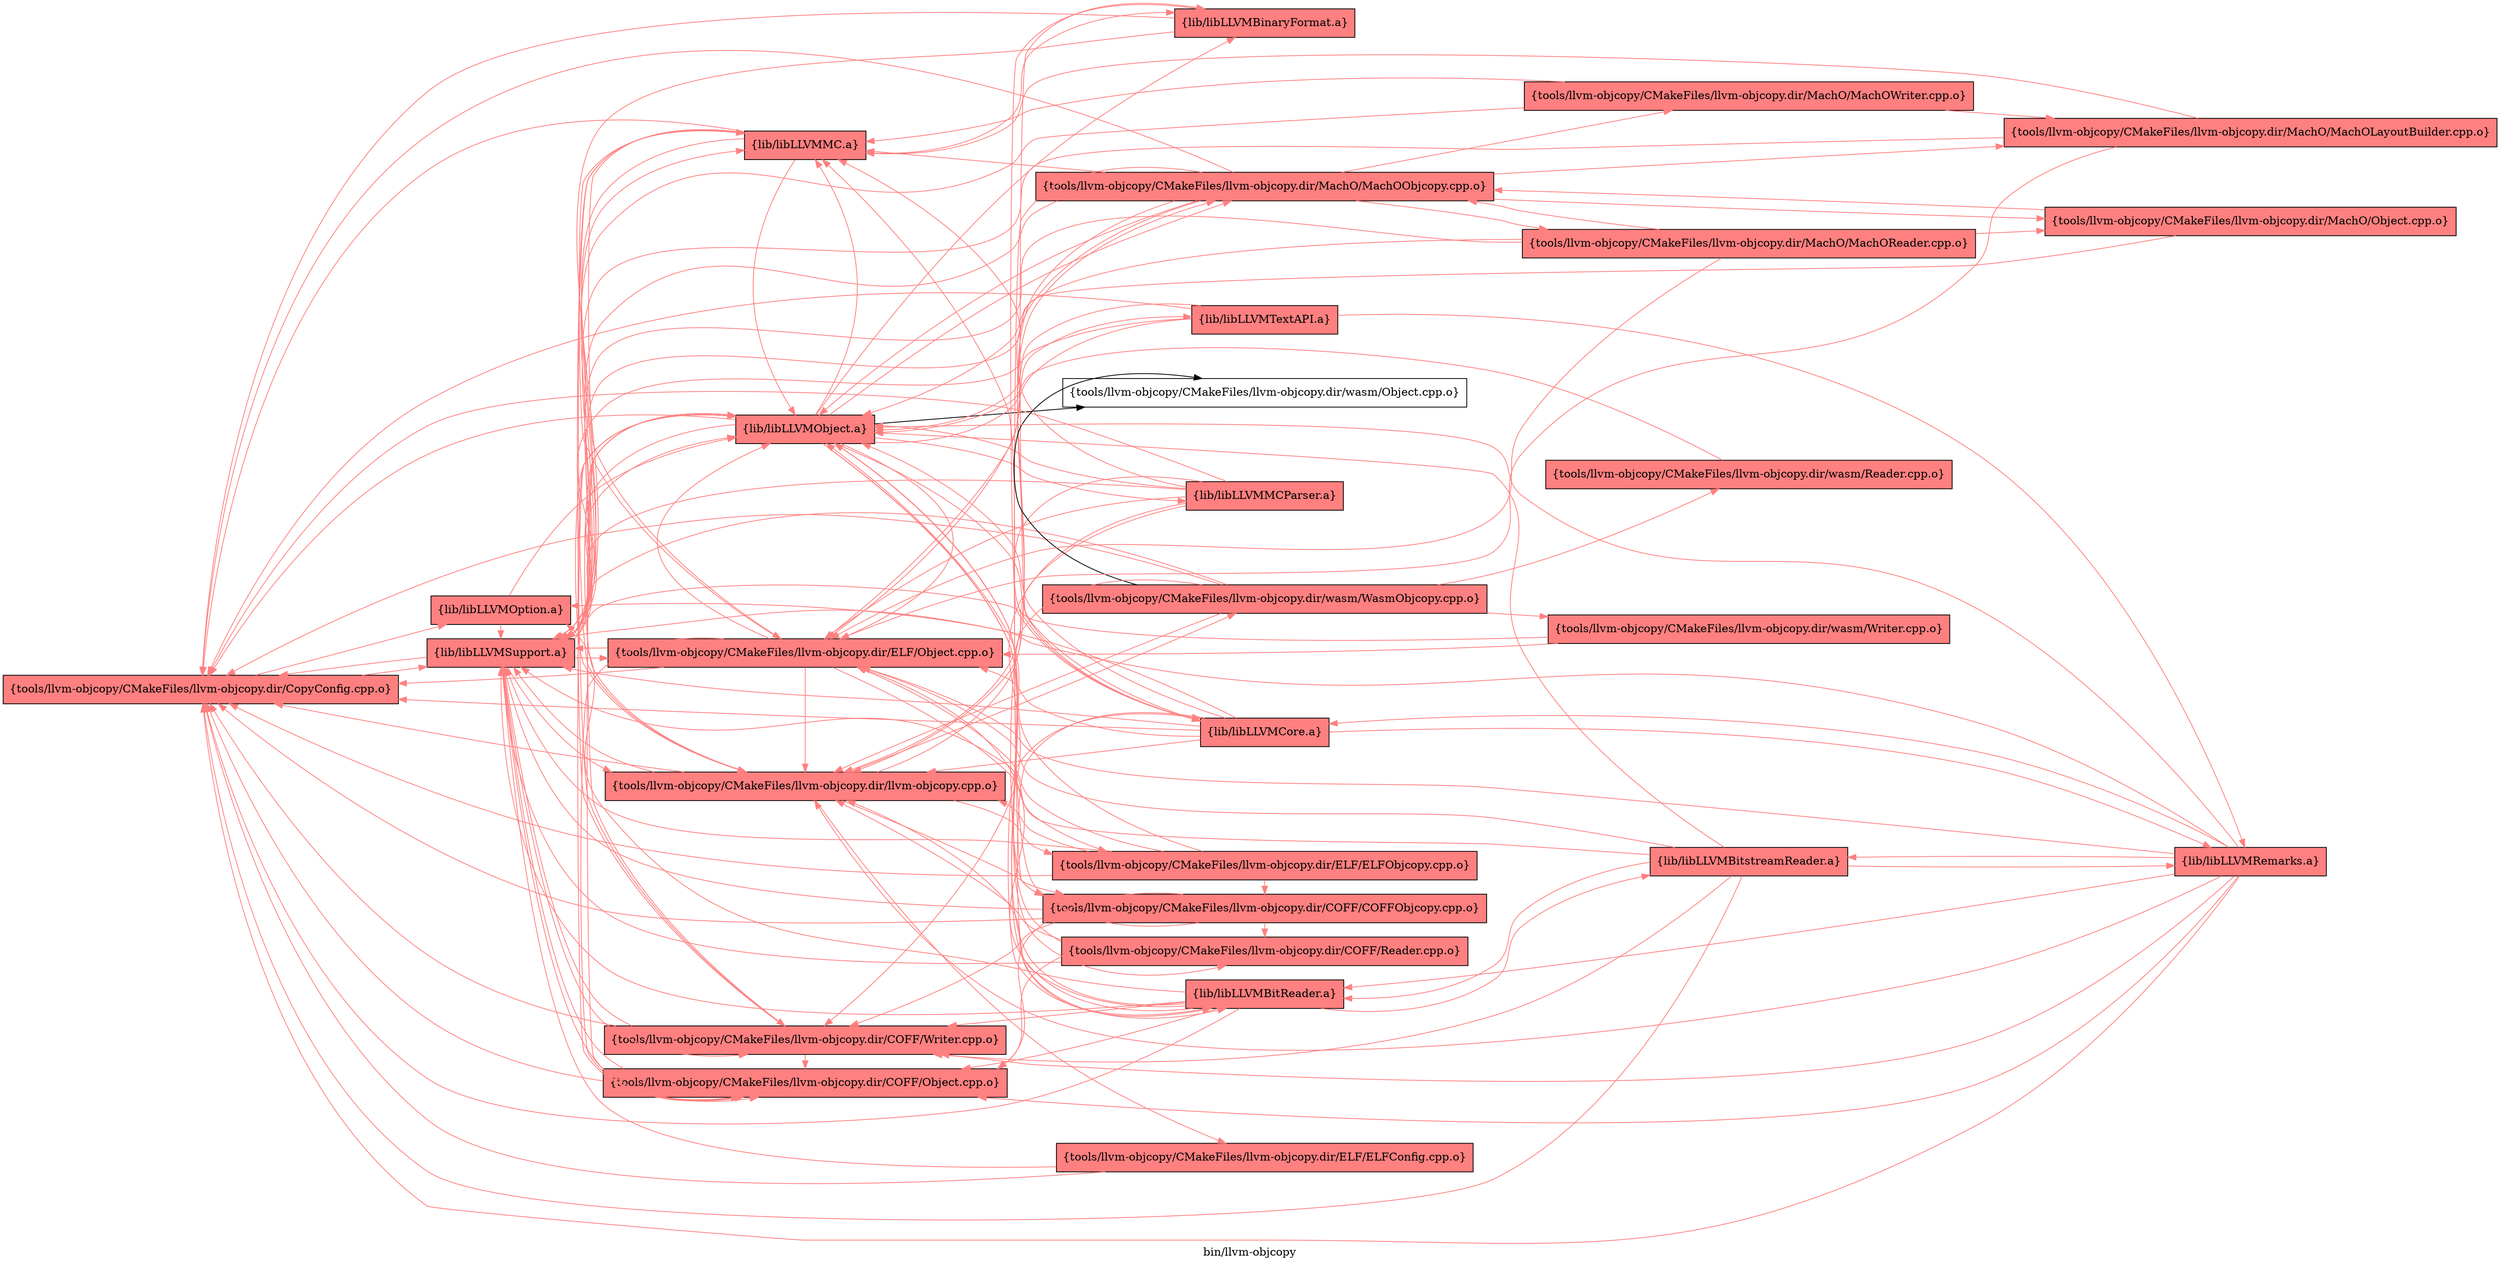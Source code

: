 digraph "bin/llvm-objcopy" {
	label="bin/llvm-objcopy";
	rankdir="LR"
	{ rank=same; Node0x559671b17498;  }
	{ rank=same; Node0x559671b191a8; Node0x559671b19658;  }
	{ rank=same; Node0x559671b18c58; Node0x559671b181b8; Node0x559671b11408; Node0x559671b112c8; Node0x559671b10288; Node0x559671b17308;  }
	{ rank=same; Node0x559671b13078; Node0x559671b17ee8; Node0x559671b15418; Node0x559671b10648; Node0x559671b11f48; Node0x559671b17998; Node0x559671b16458; Node0x559671b14b08; Node0x559671b17f88; Node0x559671b0fab8; Node0x559671b107d8; Node0x559671b16fe8;  }

	Node0x559671b17498 [shape=record,shape=box,style=filled,fillcolor="1.000000 0.5 1",group=1,label="{tools/llvm-objcopy/CMakeFiles/llvm-objcopy.dir/CopyConfig.cpp.o}"];
	Node0x559671b17498 -> Node0x559671b191a8[color="1.000000 0.5 1"];
	Node0x559671b17498 -> Node0x559671b19658[color="1.000000 0.5 1"];
	Node0x559671b191a8 [shape=record,shape=box,style=filled,fillcolor="1.000000 0.5 1",group=1,label="{lib/libLLVMOption.a}"];
	Node0x559671b191a8 -> Node0x559671b19658[color="1.000000 0.5 1"];
	Node0x559671b191a8 -> Node0x559671b18c58[color="1.000000 0.5 1"];
	Node0x559671b19658 [shape=record,shape=box,style=filled,fillcolor="1.000000 0.5 1",group=1,label="{lib/libLLVMSupport.a}"];
	Node0x559671b19658 -> Node0x559671b18c58[color="1.000000 0.5 1"];
	Node0x559671b19658 -> Node0x559671b181b8[color="1.000000 0.5 1"];
	Node0x559671b19658 -> Node0x559671b17498[color="1.000000 0.5 1"];
	Node0x559671b19658 -> Node0x559671b11408[color="1.000000 0.5 1"];
	Node0x559671b19658 -> Node0x559671b112c8[color="1.000000 0.5 1"];
	Node0x559671b19658 -> Node0x559671b10288[color="1.000000 0.5 1"];
	Node0x559671b19658 -> Node0x559671b17308[color="1.000000 0.5 1"];
	Node0x559671b181b8 [shape=record,shape=box,style=filled,fillcolor="1.000000 0.5 1",group=1,label="{tools/llvm-objcopy/CMakeFiles/llvm-objcopy.dir/llvm-objcopy.cpp.o}"];
	Node0x559671b181b8 -> Node0x559671b17498[color="1.000000 0.5 1"];
	Node0x559671b181b8 -> Node0x559671b17f88[color="1.000000 0.5 1"];
	Node0x559671b181b8 -> Node0x559671b0fab8[color="1.000000 0.5 1"];
	Node0x559671b181b8 -> Node0x559671b107d8[color="1.000000 0.5 1"];
	Node0x559671b181b8 -> Node0x559671b10648[color="1.000000 0.5 1"];
	Node0x559671b181b8 -> Node0x559671b16fe8[color="1.000000 0.5 1"];
	Node0x559671b181b8 -> Node0x559671b18c58[color="1.000000 0.5 1"];
	Node0x559671b181b8 -> Node0x559671b19658[color="1.000000 0.5 1"];
	Node0x559671b17f88 [shape=record,shape=box,style=filled,fillcolor="1.000000 0.5 1",group=1,label="{tools/llvm-objcopy/CMakeFiles/llvm-objcopy.dir/COFF/COFFObjcopy.cpp.o}"];
	Node0x559671b17f88 -> Node0x559671b17498[color="1.000000 0.5 1"];
	Node0x559671b17f88 -> Node0x559671b112c8[color="1.000000 0.5 1"];
	Node0x559671b17f88 -> Node0x559671b11f48[color="1.000000 0.5 1"];
	Node0x559671b17f88 -> Node0x559671b10288[color="1.000000 0.5 1"];
	Node0x559671b17f88 -> Node0x559671b19658[color="1.000000 0.5 1"];
	Node0x559671b17f88 -> Node0x559671b17308[color="1.000000 0.5 1"];
	Node0x559671b0fab8 [shape=record,shape=box,style=filled,fillcolor="1.000000 0.5 1",group=1,label="{tools/llvm-objcopy/CMakeFiles/llvm-objcopy.dir/ELF/ELFConfig.cpp.o}"];
	Node0x559671b0fab8 -> Node0x559671b17498[color="1.000000 0.5 1"];
	Node0x559671b0fab8 -> Node0x559671b19658[color="1.000000 0.5 1"];
	Node0x559671b107d8 [shape=record,shape=box,style=filled,fillcolor="1.000000 0.5 1",group=1,label="{tools/llvm-objcopy/CMakeFiles/llvm-objcopy.dir/ELF/ELFObjcopy.cpp.o}"];
	Node0x559671b107d8 -> Node0x559671b17498[color="1.000000 0.5 1"];
	Node0x559671b107d8 -> Node0x559671b181b8[color="1.000000 0.5 1"];
	Node0x559671b107d8 -> Node0x559671b17f88[color="1.000000 0.5 1"];
	Node0x559671b107d8 -> Node0x559671b11408[color="1.000000 0.5 1"];
	Node0x559671b107d8 -> Node0x559671b18c58[color="1.000000 0.5 1"];
	Node0x559671b107d8 -> Node0x559671b19658[color="1.000000 0.5 1"];
	Node0x559671b10648 [shape=record,shape=box,style=filled,fillcolor="1.000000 0.5 1",group=1,label="{tools/llvm-objcopy/CMakeFiles/llvm-objcopy.dir/MachO/MachOObjcopy.cpp.o}"];
	Node0x559671b10648 -> Node0x559671b17498[color="1.000000 0.5 1"];
	Node0x559671b10648 -> Node0x559671b181b8[color="1.000000 0.5 1"];
	Node0x559671b10648 -> Node0x559671b17f88[color="1.000000 0.5 1"];
	Node0x559671b10648 -> Node0x559671b11408[color="1.000000 0.5 1"];
	Node0x559671b10648 -> Node0x559671b0fec8[color="1.000000 0.5 1"];
	Node0x559671b10648 -> Node0x559671b10198[color="1.000000 0.5 1"];
	Node0x559671b10648 -> Node0x559671b14838[color="1.000000 0.5 1"];
	Node0x559671b10648 -> Node0x559671b13898[color="1.000000 0.5 1"];
	Node0x559671b10648 -> Node0x559671b18c58[color="1.000000 0.5 1"];
	Node0x559671b10648 -> Node0x559671b19658[color="1.000000 0.5 1"];
	Node0x559671b10648 -> Node0x559671b17308[color="1.000000 0.5 1"];
	Node0x559671b16fe8 [shape=record,shape=box,style=filled,fillcolor="1.000000 0.5 1",group=1,label="{tools/llvm-objcopy/CMakeFiles/llvm-objcopy.dir/wasm/WasmObjcopy.cpp.o}"];
	Node0x559671b16fe8 -> Node0x559671b17498[color="1.000000 0.5 1"];
	Node0x559671b16fe8 -> Node0x559671b181b8[color="1.000000 0.5 1"];
	Node0x559671b16fe8 -> Node0x559671b17f88[color="1.000000 0.5 1"];
	Node0x559671b16fe8 -> Node0x559671b13078;
	Node0x559671b16fe8 -> Node0x559671b133e8[color="1.000000 0.5 1"];
	Node0x559671b16fe8 -> Node0x559671b12c68[color="1.000000 0.5 1"];
	Node0x559671b16fe8 -> Node0x559671b19658[color="1.000000 0.5 1"];
	Node0x559671b18c58 [shape=record,shape=box,style=filled,fillcolor="1.000000 0.5 1",group=1,label="{lib/libLLVMObject.a}"];
	Node0x559671b18c58 -> Node0x559671b17498[color="1.000000 0.5 1"];
	Node0x559671b18c58 -> Node0x559671b181b8[color="1.000000 0.5 1"];
	Node0x559671b18c58 -> Node0x559671b112c8[color="1.000000 0.5 1"];
	Node0x559671b18c58 -> Node0x559671b11408[color="1.000000 0.5 1"];
	Node0x559671b18c58 -> Node0x559671b13078;
	Node0x559671b18c58 -> Node0x559671b19658[color="1.000000 0.5 1"];
	Node0x559671b18c58 -> Node0x559671b10288[color="1.000000 0.5 1"];
	Node0x559671b18c58 -> Node0x559671b17ee8[color="1.000000 0.5 1"];
	Node0x559671b18c58 -> Node0x559671b15418[color="1.000000 0.5 1"];
	Node0x559671b18c58 -> Node0x559671b10648[color="1.000000 0.5 1"];
	Node0x559671b18c58 -> Node0x559671b11f48[color="1.000000 0.5 1"];
	Node0x559671b18c58 -> Node0x559671b17308[color="1.000000 0.5 1"];
	Node0x559671b18c58 -> Node0x559671b17998[color="1.000000 0.5 1"];
	Node0x559671b18c58 -> Node0x559671b16458[color="1.000000 0.5 1"];
	Node0x559671b18c58 -> Node0x559671b14b08[color="1.000000 0.5 1"];
	Node0x559671b112c8 [shape=record,shape=box,style=filled,fillcolor="1.000000 0.5 1",group=1,label="{tools/llvm-objcopy/CMakeFiles/llvm-objcopy.dir/COFF/Object.cpp.o}"];
	Node0x559671b112c8 -> Node0x559671b17498[color="1.000000 0.5 1"];
	Node0x559671b112c8 -> Node0x559671b18c58[color="1.000000 0.5 1"];
	Node0x559671b112c8 -> Node0x559671b19658[color="1.000000 0.5 1"];
	Node0x559671b11f48 [shape=record,shape=box,style=filled,fillcolor="1.000000 0.5 1",group=1,label="{tools/llvm-objcopy/CMakeFiles/llvm-objcopy.dir/COFF/Reader.cpp.o}"];
	Node0x559671b11f48 -> Node0x559671b181b8[color="1.000000 0.5 1"];
	Node0x559671b11f48 -> Node0x559671b112c8[color="1.000000 0.5 1"];
	Node0x559671b11f48 -> Node0x559671b18c58[color="1.000000 0.5 1"];
	Node0x559671b11f48 -> Node0x559671b19658[color="1.000000 0.5 1"];
	Node0x559671b10288 [shape=record,shape=box,style=filled,fillcolor="1.000000 0.5 1",group=1,label="{tools/llvm-objcopy/CMakeFiles/llvm-objcopy.dir/COFF/Writer.cpp.o}"];
	Node0x559671b10288 -> Node0x559671b17498[color="1.000000 0.5 1"];
	Node0x559671b10288 -> Node0x559671b112c8[color="1.000000 0.5 1"];
	Node0x559671b10288 -> Node0x559671b18c58[color="1.000000 0.5 1"];
	Node0x559671b10288 -> Node0x559671b19658[color="1.000000 0.5 1"];
	Node0x559671b10288 -> Node0x559671b17308[color="1.000000 0.5 1"];
	Node0x559671b17308 [shape=record,shape=box,style=filled,fillcolor="1.000000 0.5 1",group=1,label="{lib/libLLVMMC.a}"];
	Node0x559671b17308 -> Node0x559671b17498[color="1.000000 0.5 1"];
	Node0x559671b17308 -> Node0x559671b11408[color="1.000000 0.5 1"];
	Node0x559671b17308 -> Node0x559671b18c58[color="1.000000 0.5 1"];
	Node0x559671b17308 -> Node0x559671b19658[color="1.000000 0.5 1"];
	Node0x559671b17308 -> Node0x559671b15418[color="1.000000 0.5 1"];
	Node0x559671b17308 -> Node0x559671b181b8[color="1.000000 0.5 1"];
	Node0x559671b11408 [shape=record,shape=box,style=filled,fillcolor="1.000000 0.5 1",group=1,label="{tools/llvm-objcopy/CMakeFiles/llvm-objcopy.dir/ELF/Object.cpp.o}"];
	Node0x559671b11408 -> Node0x559671b17498[color="1.000000 0.5 1"];
	Node0x559671b11408 -> Node0x559671b181b8[color="1.000000 0.5 1"];
	Node0x559671b11408 -> Node0x559671b112c8[color="1.000000 0.5 1"];
	Node0x559671b11408 -> Node0x559671b107d8[color="1.000000 0.5 1"];
	Node0x559671b11408 -> Node0x559671b18c58[color="1.000000 0.5 1"];
	Node0x559671b11408 -> Node0x559671b19658[color="1.000000 0.5 1"];
	Node0x559671b11408 -> Node0x559671b17308[color="1.000000 0.5 1"];
	Node0x559671b0fec8 [shape=record,shape=box,style=filled,fillcolor="1.000000 0.5 1",group=1,label="{tools/llvm-objcopy/CMakeFiles/llvm-objcopy.dir/MachO/MachOReader.cpp.o}"];
	Node0x559671b0fec8 -> Node0x559671b11408[color="1.000000 0.5 1"];
	Node0x559671b0fec8 -> Node0x559671b10648[color="1.000000 0.5 1"];
	Node0x559671b0fec8 -> Node0x559671b13898[color="1.000000 0.5 1"];
	Node0x559671b0fec8 -> Node0x559671b18c58[color="1.000000 0.5 1"];
	Node0x559671b0fec8 -> Node0x559671b19658[color="1.000000 0.5 1"];
	Node0x559671b10198 [shape=record,shape=box,style=filled,fillcolor="1.000000 0.5 1",group=1,label="{tools/llvm-objcopy/CMakeFiles/llvm-objcopy.dir/MachO/MachOWriter.cpp.o}"];
	Node0x559671b10198 -> Node0x559671b14838[color="1.000000 0.5 1"];
	Node0x559671b10198 -> Node0x559671b19658[color="1.000000 0.5 1"];
	Node0x559671b10198 -> Node0x559671b17308[color="1.000000 0.5 1"];
	Node0x559671b14838 [shape=record,shape=box,style=filled,fillcolor="1.000000 0.5 1",group=1,label="{tools/llvm-objcopy/CMakeFiles/llvm-objcopy.dir/MachO/MachOLayoutBuilder.cpp.o}"];
	Node0x559671b14838 -> Node0x559671b11408[color="1.000000 0.5 1"];
	Node0x559671b14838 -> Node0x559671b19658[color="1.000000 0.5 1"];
	Node0x559671b14838 -> Node0x559671b17308[color="1.000000 0.5 1"];
	Node0x559671b13898 [shape=record,shape=box,style=filled,fillcolor="1.000000 0.5 1",group=1,label="{tools/llvm-objcopy/CMakeFiles/llvm-objcopy.dir/MachO/Object.cpp.o}"];
	Node0x559671b13898 -> Node0x559671b10648[color="1.000000 0.5 1"];
	Node0x559671b13898 -> Node0x559671b19658[color="1.000000 0.5 1"];
	Node0x559671b133e8 [shape=record,shape=box,style=filled,fillcolor="1.000000 0.5 1",group=1,label="{tools/llvm-objcopy/CMakeFiles/llvm-objcopy.dir/wasm/Reader.cpp.o}"];
	Node0x559671b133e8 -> Node0x559671b18c58[color="1.000000 0.5 1"];
	Node0x559671b12c68 [shape=record,shape=box,style=filled,fillcolor="1.000000 0.5 1",group=1,label="{tools/llvm-objcopy/CMakeFiles/llvm-objcopy.dir/wasm/Writer.cpp.o}"];
	Node0x559671b12c68 -> Node0x559671b11408[color="1.000000 0.5 1"];
	Node0x559671b12c68 -> Node0x559671b19658[color="1.000000 0.5 1"];
	Node0x559671b13078 [shape=record,shape=box,group=0,label="{tools/llvm-objcopy/CMakeFiles/llvm-objcopy.dir/wasm/Object.cpp.o}"];
	Node0x559671b17ee8 [shape=record,shape=box,style=filled,fillcolor="1.000000 0.5 1",group=1,label="{lib/libLLVMCore.a}"];
	Node0x559671b17ee8 -> Node0x559671b18c58[color="1.000000 0.5 1"];
	Node0x559671b17ee8 -> Node0x559671b19658[color="1.000000 0.5 1"];
	Node0x559671b17ee8 -> Node0x559671b17998[color="1.000000 0.5 1"];
	Node0x559671b17ee8 -> Node0x559671b17498[color="1.000000 0.5 1"];
	Node0x559671b17ee8 -> Node0x559671b15418[color="1.000000 0.5 1"];
	Node0x559671b17ee8 -> Node0x559671b181b8[color="1.000000 0.5 1"];
	Node0x559671b17ee8 -> Node0x559671b18398[color="1.000000 0.5 1"];
	Node0x559671b17ee8 -> Node0x559671b191a8[color="1.000000 0.5 1"];
	Node0x559671b17ee8 -> Node0x559671b11408[color="1.000000 0.5 1"];
	Node0x559671b15418 [shape=record,shape=box,style=filled,fillcolor="1.000000 0.5 1",group=1,label="{lib/libLLVMBinaryFormat.a}"];
	Node0x559671b15418 -> Node0x559671b17ee8[color="1.000000 0.5 1"];
	Node0x559671b15418 -> Node0x559671b17498[color="1.000000 0.5 1"];
	Node0x559671b15418 -> Node0x559671b19658[color="1.000000 0.5 1"];
	Node0x559671b17998 [shape=record,shape=box,style=filled,fillcolor="1.000000 0.5 1",group=1,label="{lib/libLLVMBitReader.a}"];
	Node0x559671b17998 -> Node0x559671b17498[color="1.000000 0.5 1"];
	Node0x559671b17998 -> Node0x559671b181b8[color="1.000000 0.5 1"];
	Node0x559671b17998 -> Node0x559671b112c8[color="1.000000 0.5 1"];
	Node0x559671b17998 -> Node0x559671b10288[color="1.000000 0.5 1"];
	Node0x559671b17998 -> Node0x559671b11408[color="1.000000 0.5 1"];
	Node0x559671b17998 -> Node0x559671b18c58[color="1.000000 0.5 1"];
	Node0x559671b17998 -> Node0x559671b191a8[color="1.000000 0.5 1"];
	Node0x559671b17998 -> Node0x559671b19658[color="1.000000 0.5 1"];
	Node0x559671b17998 -> Node0x559671b17ee8[color="1.000000 0.5 1"];
	Node0x559671b17998 -> Node0x559671b15f08[color="1.000000 0.5 1"];
	Node0x559671b16458 [shape=record,shape=box,style=filled,fillcolor="1.000000 0.5 1",group=1,label="{lib/libLLVMMCParser.a}"];
	Node0x559671b16458 -> Node0x559671b17498[color="1.000000 0.5 1"];
	Node0x559671b16458 -> Node0x559671b181b8[color="1.000000 0.5 1"];
	Node0x559671b16458 -> Node0x559671b10288[color="1.000000 0.5 1"];
	Node0x559671b16458 -> Node0x559671b11408[color="1.000000 0.5 1"];
	Node0x559671b16458 -> Node0x559671b19658[color="1.000000 0.5 1"];
	Node0x559671b16458 -> Node0x559671b18c58[color="1.000000 0.5 1"];
	Node0x559671b16458 -> Node0x559671b17308[color="1.000000 0.5 1"];
	Node0x559671b16458 -> Node0x559671b17ee8[color="1.000000 0.5 1"];
	Node0x559671b14b08 [shape=record,shape=box,style=filled,fillcolor="1.000000 0.5 1",group=1,label="{lib/libLLVMTextAPI.a}"];
	Node0x559671b14b08 -> Node0x559671b19658[color="1.000000 0.5 1"];
	Node0x559671b14b08 -> Node0x559671b17498[color="1.000000 0.5 1"];
	Node0x559671b14b08 -> Node0x559671b11408[color="1.000000 0.5 1"];
	Node0x559671b14b08 -> Node0x559671b18c58[color="1.000000 0.5 1"];
	Node0x559671b14b08 -> Node0x559671b18398[color="1.000000 0.5 1"];
	Node0x559671b15f08 [shape=record,shape=box,style=filled,fillcolor="1.000000 0.5 1",group=1,label="{lib/libLLVMBitstreamReader.a}"];
	Node0x559671b15f08 -> Node0x559671b17498[color="1.000000 0.5 1"];
	Node0x559671b15f08 -> Node0x559671b10288[color="1.000000 0.5 1"];
	Node0x559671b15f08 -> Node0x559671b11408[color="1.000000 0.5 1"];
	Node0x559671b15f08 -> Node0x559671b18c58[color="1.000000 0.5 1"];
	Node0x559671b15f08 -> Node0x559671b19658[color="1.000000 0.5 1"];
	Node0x559671b15f08 -> Node0x559671b17998[color="1.000000 0.5 1"];
	Node0x559671b15f08 -> Node0x559671b18398[color="1.000000 0.5 1"];
	Node0x559671b18398 [shape=record,shape=box,style=filled,fillcolor="1.000000 0.5 1",group=1,label="{lib/libLLVMRemarks.a}"];
	Node0x559671b18398 -> Node0x559671b17498[color="1.000000 0.5 1"];
	Node0x559671b18398 -> Node0x559671b19658[color="1.000000 0.5 1"];
	Node0x559671b18398 -> Node0x559671b17998[color="1.000000 0.5 1"];
	Node0x559671b18398 -> Node0x559671b181b8[color="1.000000 0.5 1"];
	Node0x559671b18398 -> Node0x559671b17ee8[color="1.000000 0.5 1"];
	Node0x559671b18398 -> Node0x559671b11408[color="1.000000 0.5 1"];
	Node0x559671b18398 -> Node0x559671b18c58[color="1.000000 0.5 1"];
	Node0x559671b18398 -> Node0x559671b112c8[color="1.000000 0.5 1"];
	Node0x559671b18398 -> Node0x559671b10288[color="1.000000 0.5 1"];
	Node0x559671b18398 -> Node0x559671b15f08[color="1.000000 0.5 1"];
}
